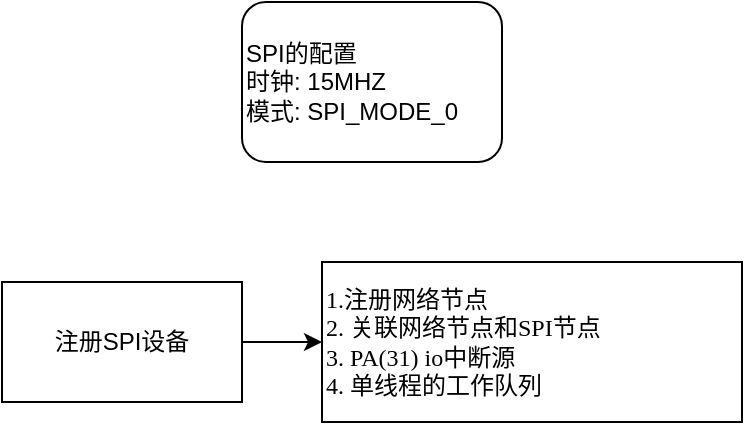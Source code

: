 <mxfile version="21.1.2" type="github">
  <diagram name="第 1 页" id="v4MzIW0OC9OzDbAx6UIw">
    <mxGraphModel dx="1050" dy="1794" grid="1" gridSize="10" guides="1" tooltips="1" connect="1" arrows="1" fold="1" page="1" pageScale="1" pageWidth="827" pageHeight="1169" math="0" shadow="0">
      <root>
        <mxCell id="0" />
        <mxCell id="1" parent="0" />
        <mxCell id="lxQ64VjgU-RyWVavI4Wj-2" style="edgeStyle=orthogonalEdgeStyle;rounded=0;orthogonalLoop=1;jettySize=auto;html=1;exitX=1;exitY=0.5;exitDx=0;exitDy=0;entryX=0;entryY=0.5;entryDx=0;entryDy=0;" edge="1" parent="1" source="Z7ZPwanggYLaX_cD4WW2-1" target="lxQ64VjgU-RyWVavI4Wj-1">
          <mxGeometry relative="1" as="geometry" />
        </mxCell>
        <mxCell id="Z7ZPwanggYLaX_cD4WW2-1" value="注册SPI设备" style="rounded=0;whiteSpace=wrap;html=1;" parent="1" vertex="1">
          <mxGeometry x="90" y="110" width="120" height="60" as="geometry" />
        </mxCell>
        <mxCell id="lxQ64VjgU-RyWVavI4Wj-1" value="1.注册网络节点&lt;br&gt;2. 关联网络节点和SPI节点&lt;br&gt;3. PA(31) io中断源&lt;br&gt;4. 单线程的工作队列" style="rounded=0;whiteSpace=wrap;html=1;align=left;fontFamily=Tahoma;" vertex="1" parent="1">
          <mxGeometry x="250" y="100" width="210" height="80" as="geometry" />
        </mxCell>
        <mxCell id="lxQ64VjgU-RyWVavI4Wj-3" value="SPI的配置&lt;br&gt;时钟: 15MHZ&lt;br&gt;模式: SPI_MODE_0" style="rounded=1;whiteSpace=wrap;html=1;align=left;" vertex="1" parent="1">
          <mxGeometry x="210" y="-30" width="130" height="80" as="geometry" />
        </mxCell>
      </root>
    </mxGraphModel>
  </diagram>
</mxfile>
